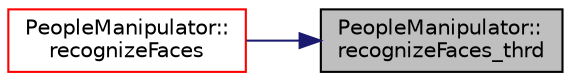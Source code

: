 digraph "PeopleManipulator::recognizeFaces_thrd"
{
 // LATEX_PDF_SIZE
  edge [fontname="Helvetica",fontsize="10",labelfontname="Helvetica",labelfontsize="10"];
  node [fontname="Helvetica",fontsize="10",shape=record];
  rankdir="RL";
  Node1 [label="PeopleManipulator::\lrecognizeFaces_thrd",height=0.2,width=0.4,color="black", fillcolor="grey75", style="filled", fontcolor="black",tooltip=" "];
  Node1 -> Node2 [dir="back",color="midnightblue",fontsize="10",style="solid",fontname="Helvetica"];
  Node2 [label="PeopleManipulator::\lrecognizeFaces",height=0.2,width=0.4,color="red", fillcolor="white", style="filled",URL="$class_people_manipulator.html#a5442cfcb86fceadf2e2e7cb5b6f92731",tooltip=" "];
}
